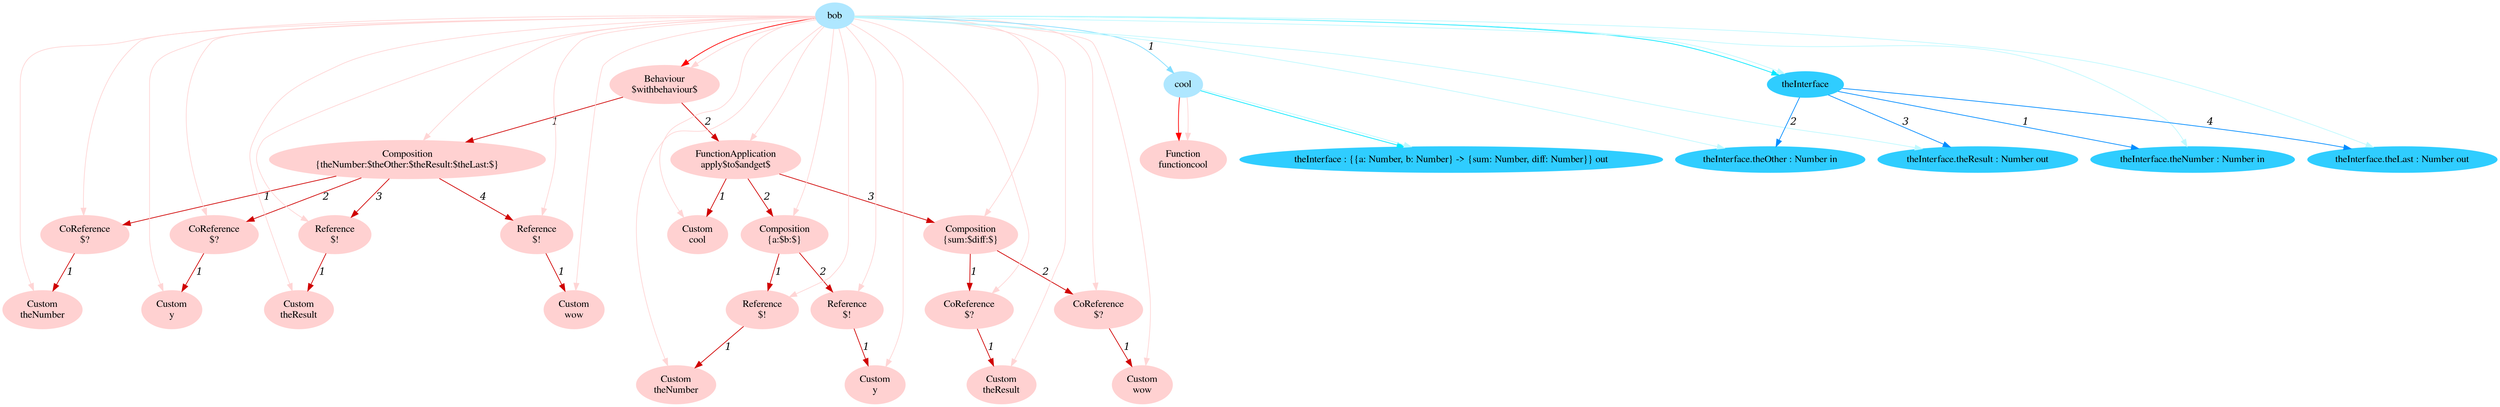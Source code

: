 digraph g{node_5996 [shape="ellipse", style="filled", color="#ffd1d1", fontname="Times", label="Function
functioncool" ]
node_6015 [shape="ellipse", style="filled", color="#ffd1d1", fontname="Times", label="Behaviour
$withbehaviour$" ]
node_6017 [shape="ellipse", style="filled", color="#ffd1d1", fontname="Times", label="Composition
{theNumber:$theOther:$theResult:$theLast:$}" ]
node_6019 [shape="ellipse", style="filled", color="#ffd1d1", fontname="Times", label="CoReference
$?" ]
node_6021 [shape="ellipse", style="filled", color="#ffd1d1", fontname="Times", label="Custom
theNumber" ]
node_6024 [shape="ellipse", style="filled", color="#ffd1d1", fontname="Times", label="CoReference
$?" ]
node_6026 [shape="ellipse", style="filled", color="#ffd1d1", fontname="Times", label="Custom
y" ]
node_6029 [shape="ellipse", style="filled", color="#ffd1d1", fontname="Times", label="Reference
$!" ]
node_6031 [shape="ellipse", style="filled", color="#ffd1d1", fontname="Times", label="Custom
theResult" ]
node_6034 [shape="ellipse", style="filled", color="#ffd1d1", fontname="Times", label="Reference
$!" ]
node_6036 [shape="ellipse", style="filled", color="#ffd1d1", fontname="Times", label="Custom
wow" ]
node_6043 [shape="ellipse", style="filled", color="#ffd1d1", fontname="Times", label="FunctionApplication
apply$to$andget$" ]
node_6045 [shape="ellipse", style="filled", color="#ffd1d1", fontname="Times", label="Custom
cool" ]
node_6047 [shape="ellipse", style="filled", color="#ffd1d1", fontname="Times", label="Composition
{a:$b:$}" ]
node_6049 [shape="ellipse", style="filled", color="#ffd1d1", fontname="Times", label="Reference
$!" ]
node_6051 [shape="ellipse", style="filled", color="#ffd1d1", fontname="Times", label="Custom
theNumber" ]
node_6054 [shape="ellipse", style="filled", color="#ffd1d1", fontname="Times", label="Reference
$!" ]
node_6056 [shape="ellipse", style="filled", color="#ffd1d1", fontname="Times", label="Custom
y" ]
node_6061 [shape="ellipse", style="filled", color="#ffd1d1", fontname="Times", label="Composition
{sum:$diff:$}" ]
node_6063 [shape="ellipse", style="filled", color="#ffd1d1", fontname="Times", label="CoReference
$?" ]
node_6065 [shape="ellipse", style="filled", color="#ffd1d1", fontname="Times", label="Custom
theResult" ]
node_6068 [shape="ellipse", style="filled", color="#ffd1d1", fontname="Times", label="CoReference
$?" ]
node_6070 [shape="ellipse", style="filled", color="#ffd1d1", fontname="Times", label="Custom
wow" ]
node_5991 [shape="ellipse", style="filled", color="#afe7ff", fontname="Times", label="bob" ]
node_5992 [shape="ellipse", style="filled", color="#afe7ff", fontname="Times", label="cool" ]
node_5993 [shape="ellipse", style="filled", color="#2fcdff", fontname="Times", label="theInterface : {{a: Number, b: Number} -> {sum: Number, diff: Number}} out" ]
node_6000 [shape="ellipse", style="filled", color="#2fcdff", fontname="Times", label="theInterface" ]
node_6001 [shape="ellipse", style="filled", color="#2fcdff", fontname="Times", label="theInterface.theNumber : Number in" ]
node_6003 [shape="ellipse", style="filled", color="#2fcdff", fontname="Times", label="theInterface.theOther : Number in" ]
node_6005 [shape="ellipse", style="filled", color="#2fcdff", fontname="Times", label="theInterface.theResult : Number out" ]
node_6007 [shape="ellipse", style="filled", color="#2fcdff", fontname="Times", label="theInterface.theLast : Number out" ]
node_6019 -> node_6021 [dir=forward, arrowHead=normal, fontname="Times-Italic", arrowsize=1, color="#d00000", label="1",  headlabel="", taillabel="" ]
node_6024 -> node_6026 [dir=forward, arrowHead=normal, fontname="Times-Italic", arrowsize=1, color="#d00000", label="1",  headlabel="", taillabel="" ]
node_6029 -> node_6031 [dir=forward, arrowHead=normal, fontname="Times-Italic", arrowsize=1, color="#d00000", label="1",  headlabel="", taillabel="" ]
node_6034 -> node_6036 [dir=forward, arrowHead=normal, fontname="Times-Italic", arrowsize=1, color="#d00000", label="1",  headlabel="", taillabel="" ]
node_6017 -> node_6019 [dir=forward, arrowHead=normal, fontname="Times-Italic", arrowsize=1, color="#d00000", label="1",  headlabel="", taillabel="" ]
node_6017 -> node_6024 [dir=forward, arrowHead=normal, fontname="Times-Italic", arrowsize=1, color="#d00000", label="2",  headlabel="", taillabel="" ]
node_6017 -> node_6029 [dir=forward, arrowHead=normal, fontname="Times-Italic", arrowsize=1, color="#d00000", label="3",  headlabel="", taillabel="" ]
node_6017 -> node_6034 [dir=forward, arrowHead=normal, fontname="Times-Italic", arrowsize=1, color="#d00000", label="4",  headlabel="", taillabel="" ]
node_6049 -> node_6051 [dir=forward, arrowHead=normal, fontname="Times-Italic", arrowsize=1, color="#d00000", label="1",  headlabel="", taillabel="" ]
node_6054 -> node_6056 [dir=forward, arrowHead=normal, fontname="Times-Italic", arrowsize=1, color="#d00000", label="1",  headlabel="", taillabel="" ]
node_6047 -> node_6049 [dir=forward, arrowHead=normal, fontname="Times-Italic", arrowsize=1, color="#d00000", label="1",  headlabel="", taillabel="" ]
node_6047 -> node_6054 [dir=forward, arrowHead=normal, fontname="Times-Italic", arrowsize=1, color="#d00000", label="2",  headlabel="", taillabel="" ]
node_6063 -> node_6065 [dir=forward, arrowHead=normal, fontname="Times-Italic", arrowsize=1, color="#d00000", label="1",  headlabel="", taillabel="" ]
node_6068 -> node_6070 [dir=forward, arrowHead=normal, fontname="Times-Italic", arrowsize=1, color="#d00000", label="1",  headlabel="", taillabel="" ]
node_6061 -> node_6063 [dir=forward, arrowHead=normal, fontname="Times-Italic", arrowsize=1, color="#d00000", label="1",  headlabel="", taillabel="" ]
node_6061 -> node_6068 [dir=forward, arrowHead=normal, fontname="Times-Italic", arrowsize=1, color="#d00000", label="2",  headlabel="", taillabel="" ]
node_6043 -> node_6045 [dir=forward, arrowHead=normal, fontname="Times-Italic", arrowsize=1, color="#d00000", label="1",  headlabel="", taillabel="" ]
node_6043 -> node_6047 [dir=forward, arrowHead=normal, fontname="Times-Italic", arrowsize=1, color="#d00000", label="2",  headlabel="", taillabel="" ]
node_6043 -> node_6061 [dir=forward, arrowHead=normal, fontname="Times-Italic", arrowsize=1, color="#d00000", label="3",  headlabel="", taillabel="" ]
node_6015 -> node_6017 [dir=forward, arrowHead=normal, fontname="Times-Italic", arrowsize=1, color="#d00000", label="1",  headlabel="", taillabel="" ]
node_6015 -> node_6043 [dir=forward, arrowHead=normal, fontname="Times-Italic", arrowsize=1, color="#d00000", label="2",  headlabel="", taillabel="" ]
node_5992 -> node_5996 [dir=forward, arrowHead=normal, fontname="Times-Italic", arrowsize=1, color="#ff0000", label="",  headlabel="", taillabel="" ]
node_5991 -> node_6015 [dir=forward, arrowHead=normal, fontname="Times-Italic", arrowsize=1, color="#ff0000", label="",  headlabel="", taillabel="" ]
node_5992 -> node_5996 [dir=forward, arrowHead=normal, fontname="Times-Italic", arrowsize=1, color="#ffd5d5", label="",  headlabel="", taillabel="" ]
node_5991 -> node_6015 [dir=forward, arrowHead=normal, fontname="Times-Italic", arrowsize=1, color="#ffd5d5", label="",  headlabel="", taillabel="" ]
node_5991 -> node_6017 [dir=forward, arrowHead=normal, fontname="Times-Italic", arrowsize=1, color="#ffd5d5", label="",  headlabel="", taillabel="" ]
node_5991 -> node_6019 [dir=forward, arrowHead=normal, fontname="Times-Italic", arrowsize=1, color="#ffd5d5", label="",  headlabel="", taillabel="" ]
node_5991 -> node_6021 [dir=forward, arrowHead=normal, fontname="Times-Italic", arrowsize=1, color="#ffd5d5", label="",  headlabel="", taillabel="" ]
node_5991 -> node_6024 [dir=forward, arrowHead=normal, fontname="Times-Italic", arrowsize=1, color="#ffd5d5", label="",  headlabel="", taillabel="" ]
node_5991 -> node_6026 [dir=forward, arrowHead=normal, fontname="Times-Italic", arrowsize=1, color="#ffd5d5", label="",  headlabel="", taillabel="" ]
node_5991 -> node_6029 [dir=forward, arrowHead=normal, fontname="Times-Italic", arrowsize=1, color="#ffd5d5", label="",  headlabel="", taillabel="" ]
node_5991 -> node_6031 [dir=forward, arrowHead=normal, fontname="Times-Italic", arrowsize=1, color="#ffd5d5", label="",  headlabel="", taillabel="" ]
node_5991 -> node_6034 [dir=forward, arrowHead=normal, fontname="Times-Italic", arrowsize=1, color="#ffd5d5", label="",  headlabel="", taillabel="" ]
node_5991 -> node_6036 [dir=forward, arrowHead=normal, fontname="Times-Italic", arrowsize=1, color="#ffd5d5", label="",  headlabel="", taillabel="" ]
node_5991 -> node_6043 [dir=forward, arrowHead=normal, fontname="Times-Italic", arrowsize=1, color="#ffd5d5", label="",  headlabel="", taillabel="" ]
node_5991 -> node_6045 [dir=forward, arrowHead=normal, fontname="Times-Italic", arrowsize=1, color="#ffd5d5", label="",  headlabel="", taillabel="" ]
node_5991 -> node_6047 [dir=forward, arrowHead=normal, fontname="Times-Italic", arrowsize=1, color="#ffd5d5", label="",  headlabel="", taillabel="" ]
node_5991 -> node_6049 [dir=forward, arrowHead=normal, fontname="Times-Italic", arrowsize=1, color="#ffd5d5", label="",  headlabel="", taillabel="" ]
node_5991 -> node_6051 [dir=forward, arrowHead=normal, fontname="Times-Italic", arrowsize=1, color="#ffd5d5", label="",  headlabel="", taillabel="" ]
node_5991 -> node_6054 [dir=forward, arrowHead=normal, fontname="Times-Italic", arrowsize=1, color="#ffd5d5", label="",  headlabel="", taillabel="" ]
node_5991 -> node_6056 [dir=forward, arrowHead=normal, fontname="Times-Italic", arrowsize=1, color="#ffd5d5", label="",  headlabel="", taillabel="" ]
node_5991 -> node_6061 [dir=forward, arrowHead=normal, fontname="Times-Italic", arrowsize=1, color="#ffd5d5", label="",  headlabel="", taillabel="" ]
node_5991 -> node_6063 [dir=forward, arrowHead=normal, fontname="Times-Italic", arrowsize=1, color="#ffd5d5", label="",  headlabel="", taillabel="" ]
node_5991 -> node_6065 [dir=forward, arrowHead=normal, fontname="Times-Italic", arrowsize=1, color="#ffd5d5", label="",  headlabel="", taillabel="" ]
node_5991 -> node_6068 [dir=forward, arrowHead=normal, fontname="Times-Italic", arrowsize=1, color="#ffd5d5", label="",  headlabel="", taillabel="" ]
node_5991 -> node_6070 [dir=forward, arrowHead=normal, fontname="Times-Italic", arrowsize=1, color="#ffd5d5", label="",  headlabel="", taillabel="" ]
node_5992 -> node_5993 [dir=forward, arrowHead=normal, fontname="Times-Italic", arrowsize=1, color="#00e8ff", label="",  headlabel="", taillabel="" ]
node_5991 -> node_6000 [dir=forward, arrowHead=normal, fontname="Times-Italic", arrowsize=1, color="#00e8ff", label="",  headlabel="", taillabel="" ]
node_5992 -> node_5993 [dir=forward, arrowHead=normal, fontname="Times-Italic", arrowsize=1, color="#bef9ff", label="",  headlabel="", taillabel="" ]
node_5991 -> node_6001 [dir=forward, arrowHead=normal, fontname="Times-Italic", arrowsize=1, color="#bef9ff", label="",  headlabel="", taillabel="" ]
node_5991 -> node_6003 [dir=forward, arrowHead=normal, fontname="Times-Italic", arrowsize=1, color="#bef9ff", label="",  headlabel="", taillabel="" ]
node_5991 -> node_6005 [dir=forward, arrowHead=normal, fontname="Times-Italic", arrowsize=1, color="#bef9ff", label="",  headlabel="", taillabel="" ]
node_5991 -> node_6007 [dir=forward, arrowHead=normal, fontname="Times-Italic", arrowsize=1, color="#bef9ff", label="",  headlabel="", taillabel="" ]
node_5991 -> node_6000 [dir=forward, arrowHead=normal, fontname="Times-Italic", arrowsize=1, color="#bef9ff", label="",  headlabel="", taillabel="" ]
node_6000 -> node_6001 [dir=forward, arrowHead=normal, fontname="Times-Italic", arrowsize=1, color="#008cff", label="1",  headlabel="", taillabel="" ]
node_6000 -> node_6003 [dir=forward, arrowHead=normal, fontname="Times-Italic", arrowsize=1, color="#008cff", label="2",  headlabel="", taillabel="" ]
node_6000 -> node_6005 [dir=forward, arrowHead=normal, fontname="Times-Italic", arrowsize=1, color="#008cff", label="3",  headlabel="", taillabel="" ]
node_6000 -> node_6007 [dir=forward, arrowHead=normal, fontname="Times-Italic", arrowsize=1, color="#008cff", label="4",  headlabel="", taillabel="" ]
node_5991 -> node_5992 [dir=forward, arrowHead=normal, fontname="Times-Italic", arrowsize=1, color="#81ddff", label="1",  headlabel="", taillabel="" ]
}